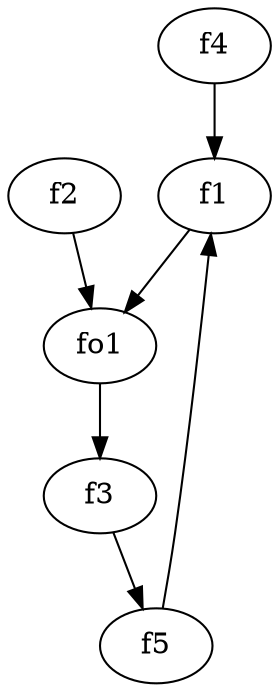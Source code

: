 strict digraph  {
f1;
f2;
f3;
f4;
f5;
fo1;
f1 -> fo1  [weight=2];
f2 -> fo1  [weight=2];
f3 -> f5  [weight=2];
f4 -> f1  [weight=2];
f5 -> f1  [weight=2];
fo1 -> f3  [weight=2];
}
